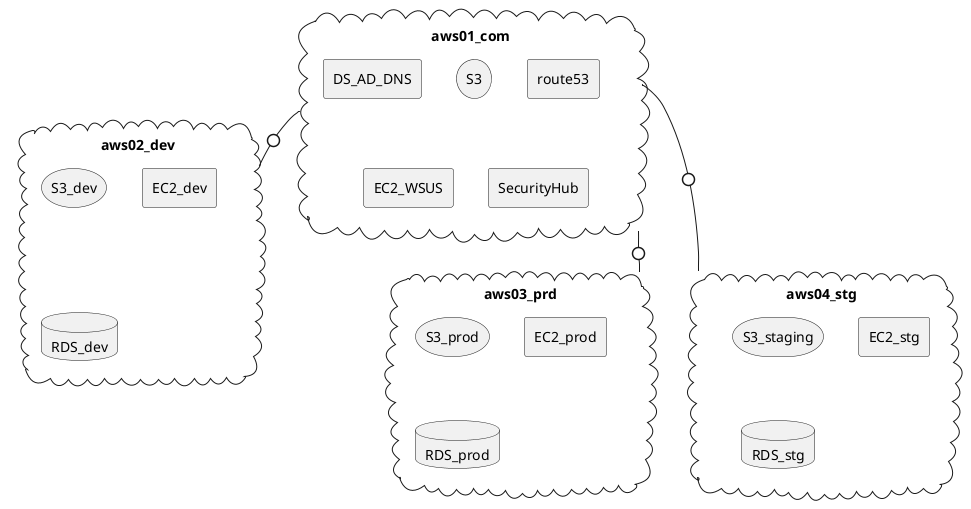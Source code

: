 @startuml
cloud aws01_com {
 storage S3
 rectangle route53
 rectangle DS_AD_DNS
 rectangle EC2_WSUS
 rectangle SecurityHub
}
cloud aws02_dev {
 storage S3_dev
 rectangle EC2_dev
 database RDS_dev
}
cloud aws03_prd {
 storage S3_prod
 rectangle EC2_prod
 database RDS_prod
}

cloud aws04_stg {
 storage S3_staging
 rectangle EC2_stg
 database RDS_stg
}

aws01_com -0- aws02_dev
aws01_com -0- aws03_prd
aws01_com -0- aws04_stg
@enduml
